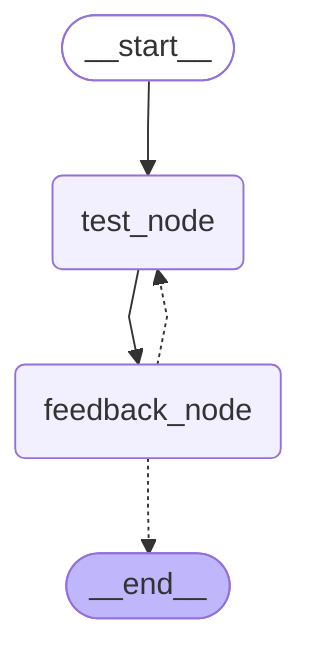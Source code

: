 ---
config:
  flowchart:
    curve: linear
---
graph TD;
	__start__([<p>__start__</p>]):::first
	test_node(test_node)
	feedback_node(feedback_node)
	__end__([<p>__end__</p>]):::last
	__start__ --> test_node;
	test_node --> feedback_node;
	feedback_node -.-> test_node;
	feedback_node -.-> __end__;
	classDef default fill:#f2f0ff,line-height:1.2
	classDef first fill-opacity:0
	classDef last fill:#bfb6fc